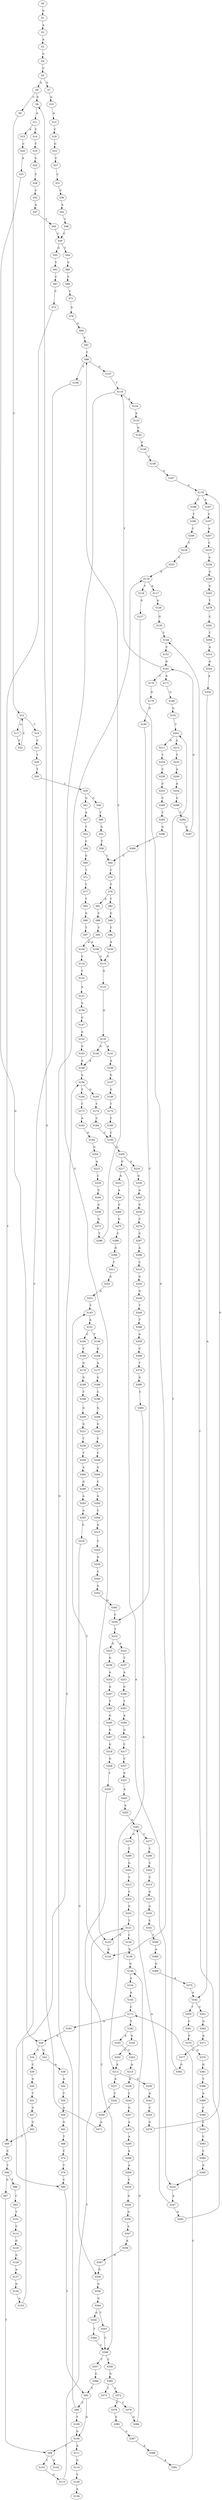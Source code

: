 strict digraph  {
	S0 -> S1 [ label = G ];
	S1 -> S2 [ label = A ];
	S2 -> S3 [ label = A ];
	S3 -> S4 [ label = C ];
	S4 -> S5 [ label = C ];
	S5 -> S6 [ label = A ];
	S5 -> S7 [ label = G ];
	S6 -> S8 [ label = G ];
	S6 -> S9 [ label = C ];
	S7 -> S10 [ label = G ];
	S8 -> S11 [ label = A ];
	S9 -> S12 [ label = C ];
	S10 -> S13 [ label = A ];
	S11 -> S14 [ label = C ];
	S11 -> S15 [ label = A ];
	S12 -> S16 [ label = C ];
	S12 -> S17 [ label = A ];
	S13 -> S18 [ label = C ];
	S14 -> S19 [ label = T ];
	S15 -> S20 [ label = C ];
	S16 -> S21 [ label = C ];
	S17 -> S22 [ label = C ];
	S18 -> S23 [ label = G ];
	S19 -> S24 [ label = C ];
	S20 -> S25 [ label = A ];
	S21 -> S26 [ label = T ];
	S22 -> S12 [ label = C ];
	S23 -> S27 [ label = C ];
	S24 -> S28 [ label = C ];
	S25 -> S29 [ label = G ];
	S26 -> S30 [ label = T ];
	S27 -> S31 [ label = C ];
	S28 -> S32 [ label = C ];
	S29 -> S33 [ label = G ];
	S29 -> S34 [ label = C ];
	S30 -> S35 [ label = C ];
	S31 -> S36 [ label = C ];
	S32 -> S37 [ label = A ];
	S33 -> S38 [ label = A ];
	S34 -> S39 [ label = C ];
	S35 -> S40 [ label = C ];
	S35 -> S41 [ label = G ];
	S36 -> S42 [ label = A ];
	S37 -> S43 [ label = T ];
	S38 -> S44 [ label = A ];
	S39 -> S45 [ label = G ];
	S40 -> S46 [ label = T ];
	S41 -> S47 [ label = A ];
	S42 -> S48 [ label = T ];
	S43 -> S49 [ label = C ];
	S44 -> S50 [ label = T ];
	S45 -> S51 [ label = T ];
	S46 -> S52 [ label = G ];
	S47 -> S53 [ label = T ];
	S48 -> S49 [ label = C ];
	S49 -> S54 [ label = T ];
	S49 -> S55 [ label = G ];
	S50 -> S56 [ label = A ];
	S51 -> S57 [ label = C ];
	S52 -> S58 [ label = T ];
	S53 -> S59 [ label = C ];
	S54 -> S60 [ label = G ];
	S55 -> S61 [ label = T ];
	S56 -> S62 [ label = G ];
	S57 -> S63 [ label = C ];
	S58 -> S64 [ label = C ];
	S59 -> S65 [ label = G ];
	S60 -> S66 [ label = C ];
	S61 -> S67 [ label = C ];
	S62 -> S68 [ label = T ];
	S63 -> S69 [ label = T ];
	S64 -> S70 [ label = C ];
	S65 -> S71 [ label = T ];
	S66 -> S72 [ label = C ];
	S67 -> S73 [ label = C ];
	S68 -> S74 [ label = C ];
	S69 -> S75 [ label = C ];
	S70 -> S76 [ label = T ];
	S71 -> S77 [ label = T ];
	S72 -> S78 [ label = A ];
	S73 -> S69 [ label = T ];
	S74 -> S79 [ label = T ];
	S75 -> S80 [ label = T ];
	S76 -> S81 [ label = A ];
	S76 -> S82 [ label = T ];
	S77 -> S83 [ label = T ];
	S78 -> S84 [ label = G ];
	S79 -> S85 [ label = C ];
	S80 -> S86 [ label = T ];
	S80 -> S87 [ label = G ];
	S81 -> S88 [ label = C ];
	S82 -> S89 [ label = G ];
	S83 -> S90 [ label = G ];
	S84 -> S91 [ label = T ];
	S85 -> S92 [ label = T ];
	S86 -> S93 [ label = C ];
	S87 -> S94 [ label = T ];
	S88 -> S95 [ label = T ];
	S89 -> S96 [ label = T ];
	S90 -> S97 [ label = T ];
	S91 -> S98 [ label = C ];
	S92 -> S99 [ label = C ];
	S92 -> S100 [ label = G ];
	S93 -> S101 [ label = T ];
	S94 -> S102 [ label = A ];
	S94 -> S103 [ label = C ];
	S95 -> S104 [ label = A ];
	S96 -> S105 [ label = A ];
	S97 -> S106 [ label = A ];
	S98 -> S107 [ label = G ];
	S98 -> S108 [ label = T ];
	S99 -> S109 [ label = T ];
	S99 -> S110 [ label = G ];
	S100 -> S111 [ label = A ];
	S100 -> S94 [ label = T ];
	S101 -> S112 [ label = C ];
	S103 -> S113 [ label = G ];
	S104 -> S114 [ label = C ];
	S105 -> S115 [ label = G ];
	S106 -> S115 [ label = G ];
	S107 -> S116 [ label = T ];
	S108 -> S85 [ label = C ];
	S109 -> S100 [ label = G ];
	S110 -> S117 [ label = A ];
	S110 -> S118 [ label = T ];
	S111 -> S119 [ label = G ];
	S112 -> S120 [ label = G ];
	S113 -> S121 [ label = T ];
	S114 -> S122 [ label = C ];
	S115 -> S123 [ label = G ];
	S116 -> S124 [ label = A ];
	S116 -> S125 [ label = G ];
	S117 -> S126 [ label = A ];
	S118 -> S127 [ label = G ];
	S119 -> S128 [ label = T ];
	S120 -> S129 [ label = G ];
	S121 -> S130 [ label = C ];
	S121 -> S125 [ label = G ];
	S122 -> S131 [ label = A ];
	S123 -> S132 [ label = A ];
	S124 -> S133 [ label = A ];
	S125 -> S134 [ label = G ];
	S126 -> S135 [ label = G ];
	S127 -> S134 [ label = G ];
	S128 -> S136 [ label = A ];
	S129 -> S137 [ label = A ];
	S130 -> S138 [ label = G ];
	S131 -> S139 [ label = G ];
	S132 -> S140 [ label = G ];
	S132 -> S141 [ label = A ];
	S133 -> S142 [ label = G ];
	S134 -> S143 [ label = T ];
	S135 -> S144 [ label = T ];
	S137 -> S145 [ label = G ];
	S138 -> S146 [ label = G ];
	S139 -> S147 [ label = G ];
	S140 -> S148 [ label = A ];
	S141 -> S149 [ label = A ];
	S142 -> S150 [ label = A ];
	S143 -> S151 [ label = A ];
	S144 -> S152 [ label = C ];
	S145 -> S153 [ label = A ];
	S146 -> S154 [ label = A ];
	S147 -> S155 [ label = A ];
	S148 -> S156 [ label = G ];
	S149 -> S157 [ label = G ];
	S150 -> S158 [ label = C ];
	S151 -> S159 [ label = T ];
	S151 -> S160 [ label = C ];
	S152 -> S161 [ label = G ];
	S153 -> S156 [ label = G ];
	S154 -> S162 [ label = A ];
	S155 -> S163 [ label = G ];
	S156 -> S164 [ label = T ];
	S156 -> S165 [ label = G ];
	S157 -> S166 [ label = G ];
	S158 -> S167 [ label = G ];
	S159 -> S168 [ label = G ];
	S160 -> S169 [ label = C ];
	S161 -> S170 [ label = C ];
	S161 -> S116 [ label = T ];
	S161 -> S171 [ label = A ];
	S162 -> S172 [ label = C ];
	S163 -> S148 [ label = A ];
	S164 -> S173 [ label = C ];
	S165 -> S174 [ label = T ];
	S166 -> S175 [ label = T ];
	S167 -> S176 [ label = G ];
	S168 -> S177 [ label = A ];
	S169 -> S178 [ label = G ];
	S170 -> S179 [ label = G ];
	S171 -> S180 [ label = G ];
	S172 -> S181 [ label = A ];
	S172 -> S182 [ label = T ];
	S173 -> S183 [ label = A ];
	S174 -> S184 [ label = C ];
	S175 -> S185 [ label = C ];
	S176 -> S186 [ label = C ];
	S176 -> S187 [ label = A ];
	S177 -> S188 [ label = G ];
	S178 -> S189 [ label = G ];
	S179 -> S190 [ label = G ];
	S180 -> S191 [ label = G ];
	S181 -> S29 [ label = G ];
	S182 -> S192 [ label = G ];
	S182 -> S193 [ label = A ];
	S183 -> S194 [ label = G ];
	S184 -> S195 [ label = C ];
	S185 -> S195 [ label = C ];
	S186 -> S196 [ label = T ];
	S187 -> S197 [ label = C ];
	S188 -> S198 [ label = C ];
	S189 -> S199 [ label = T ];
	S190 -> S200 [ label = C ];
	S191 -> S201 [ label = T ];
	S192 -> S202 [ label = C ];
	S193 -> S203 [ label = C ];
	S194 -> S204 [ label = G ];
	S195 -> S205 [ label = C ];
	S196 -> S206 [ label = C ];
	S197 -> S207 [ label = A ];
	S198 -> S208 [ label = G ];
	S199 -> S209 [ label = G ];
	S200 -> S210 [ label = T ];
	S201 -> S211 [ label = G ];
	S201 -> S212 [ label = A ];
	S202 -> S213 [ label = A ];
	S203 -> S214 [ label = A ];
	S204 -> S215 [ label = A ];
	S205 -> S216 [ label = A ];
	S205 -> S217 [ label = G ];
	S206 -> S218 [ label = T ];
	S207 -> S219 [ label = C ];
	S208 -> S220 [ label = G ];
	S209 -> S221 [ label = G ];
	S210 -> S222 [ label = A ];
	S210 -> S223 [ label = G ];
	S211 -> S224 [ label = T ];
	S212 -> S225 [ label = T ];
	S213 -> S226 [ label = G ];
	S213 -> S227 [ label = A ];
	S214 -> S228 [ label = A ];
	S215 -> S229 [ label = C ];
	S216 -> S230 [ label = G ];
	S217 -> S231 [ label = G ];
	S217 -> S232 [ label = A ];
	S218 -> S233 [ label = C ];
	S219 -> S234 [ label = A ];
	S220 -> S235 [ label = T ];
	S221 -> S236 [ label = T ];
	S222 -> S237 [ label = T ];
	S223 -> S238 [ label = G ];
	S224 -> S239 [ label = C ];
	S225 -> S240 [ label = A ];
	S226 -> S241 [ label = A ];
	S227 -> S242 [ label = C ];
	S228 -> S243 [ label = C ];
	S229 -> S244 [ label = C ];
	S230 -> S245 [ label = A ];
	S231 -> S246 [ label = A ];
	S232 -> S247 [ label = A ];
	S233 -> S110 [ label = G ];
	S234 -> S248 [ label = C ];
	S235 -> S249 [ label = C ];
	S236 -> S250 [ label = T ];
	S237 -> S251 [ label = A ];
	S238 -> S252 [ label = A ];
	S239 -> S253 [ label = C ];
	S240 -> S254 [ label = A ];
	S241 -> S255 [ label = C ];
	S242 -> S256 [ label = C ];
	S243 -> S257 [ label = G ];
	S244 -> S258 [ label = A ];
	S245 -> S259 [ label = G ];
	S246 -> S260 [ label = G ];
	S247 -> S261 [ label = A ];
	S247 -> S262 [ label = G ];
	S248 -> S263 [ label = C ];
	S249 -> S264 [ label = G ];
	S250 -> S265 [ label = A ];
	S251 -> S266 [ label = G ];
	S252 -> S267 [ label = A ];
	S253 -> S268 [ label = C ];
	S254 -> S269 [ label = G ];
	S255 -> S270 [ label = G ];
	S256 -> S271 [ label = A ];
	S257 -> S272 [ label = A ];
	S258 -> S273 [ label = G ];
	S259 -> S274 [ label = C ];
	S260 -> S275 [ label = G ];
	S261 -> S276 [ label = G ];
	S261 -> S277 [ label = C ];
	S262 -> S144 [ label = T ];
	S263 -> S278 [ label = T ];
	S264 -> S279 [ label = C ];
	S265 -> S280 [ label = G ];
	S266 -> S281 [ label = T ];
	S267 -> S282 [ label = T ];
	S268 -> S283 [ label = T ];
	S269 -> S284 [ label = T ];
	S270 -> S176 [ label = G ];
	S271 -> S8 [ label = G ];
	S272 -> S285 [ label = A ];
	S273 -> S286 [ label = T ];
	S274 -> S287 [ label = C ];
	S275 -> S288 [ label = C ];
	S276 -> S289 [ label = T ];
	S277 -> S290 [ label = C ];
	S278 -> S291 [ label = C ];
	S279 -> S292 [ label = A ];
	S280 -> S293 [ label = A ];
	S281 -> S294 [ label = A ];
	S282 -> S295 [ label = G ];
	S283 -> S296 [ label = G ];
	S284 -> S297 [ label = C ];
	S285 -> S298 [ label = A ];
	S286 -> S98 [ label = C ];
	S287 -> S299 [ label = A ];
	S288 -> S300 [ label = G ];
	S289 -> S301 [ label = G ];
	S290 -> S302 [ label = C ];
	S291 -> S303 [ label = T ];
	S292 -> S304 [ label = C ];
	S293 -> S305 [ label = A ];
	S294 -> S306 [ label = G ];
	S295 -> S307 [ label = G ];
	S296 -> S308 [ label = T ];
	S297 -> S161 [ label = G ];
	S298 -> S309 [ label = A ];
	S299 -> S310 [ label = C ];
	S300 -> S311 [ label = T ];
	S301 -> S312 [ label = T ];
	S302 -> S313 [ label = C ];
	S303 -> S314 [ label = A ];
	S304 -> S315 [ label = G ];
	S305 -> S316 [ label = G ];
	S306 -> S317 [ label = C ];
	S307 -> S318 [ label = G ];
	S308 -> S64 [ label = C ];
	S309 -> S319 [ label = C ];
	S310 -> S320 [ label = G ];
	S311 -> S321 [ label = G ];
	S312 -> S322 [ label = C ];
	S313 -> S323 [ label = G ];
	S314 -> S324 [ label = G ];
	S315 -> S325 [ label = C ];
	S316 -> S326 [ label = G ];
	S317 -> S327 [ label = C ];
	S318 -> S328 [ label = G ];
	S319 -> S329 [ label = A ];
	S320 -> S330 [ label = G ];
	S321 -> S331 [ label = G ];
	S322 -> S332 [ label = G ];
	S323 -> S333 [ label = A ];
	S324 -> S334 [ label = A ];
	S325 -> S335 [ label = G ];
	S326 -> S336 [ label = G ];
	S327 -> S337 [ label = G ];
	S328 -> S338 [ label = T ];
	S329 -> S339 [ label = G ];
	S330 -> S340 [ label = T ];
	S331 -> S143 [ label = T ];
	S332 -> S121 [ label = T ];
	S333 -> S341 [ label = C ];
	S334 -> S342 [ label = A ];
	S335 -> S343 [ label = C ];
	S336 -> S344 [ label = G ];
	S337 -> S345 [ label = A ];
	S338 -> S346 [ label = C ];
	S339 -> S347 [ label = A ];
	S340 -> S348 [ label = T ];
	S341 -> S349 [ label = T ];
	S342 -> S350 [ label = T ];
	S342 -> S351 [ label = C ];
	S343 -> S352 [ label = G ];
	S344 -> S353 [ label = T ];
	S344 -> S354 [ label = G ];
	S345 -> S355 [ label = A ];
	S346 -> S356 [ label = C ];
	S346 -> S357 [ label = T ];
	S347 -> S358 [ label = A ];
	S348 -> S359 [ label = A ];
	S349 -> S360 [ label = A ];
	S350 -> S361 [ label = C ];
	S351 -> S362 [ label = G ];
	S352 -> S363 [ label = G ];
	S353 -> S346 [ label = C ];
	S354 -> S364 [ label = T ];
	S355 -> S261 [ label = A ];
	S356 -> S365 [ label = G ];
	S357 -> S366 [ label = C ];
	S358 -> S367 [ label = G ];
	S359 -> S368 [ label = C ];
	S360 -> S369 [ label = G ];
	S361 -> S370 [ label = G ];
	S362 -> S371 [ label = A ];
	S363 -> S200 [ label = C ];
	S364 -> S346 [ label = C ];
	S365 -> S372 [ label = C ];
	S365 -> S373 [ label = T ];
	S366 -> S92 [ label = T ];
	S367 -> S326 [ label = G ];
	S368 -> S374 [ label = T ];
	S369 -> S375 [ label = A ];
	S370 -> S376 [ label = G ];
	S371 -> S377 [ label = G ];
	S372 -> S378 [ label = C ];
	S373 -> S379 [ label = C ];
	S374 -> S380 [ label = G ];
	S375 -> S342 [ label = A ];
	S376 -> S381 [ label = G ];
	S377 -> S382 [ label = G ];
	S378 -> S383 [ label = G ];
	S379 -> S384 [ label = G ];
	S380 -> S385 [ label = C ];
	S381 -> S386 [ label = T ];
	S382 -> S201 [ label = T ];
	S383 -> S387 [ label = G ];
	S384 -> S146 [ label = G ];
	S385 -> S213 [ label = A ];
	S386 -> S388 [ label = A ];
	S387 -> S389 [ label = A ];
	S388 -> S390 [ label = T ];
	S389 -> S391 [ label = A ];
	S390 -> S392 [ label = C ];
	S391 -> S172 [ label = C ];
	S392 -> S393 [ label = C ];
	S393 -> S394 [ label = C ];
	S394 -> S395 [ label = G ];
	S395 -> S232 [ label = A ];
}
